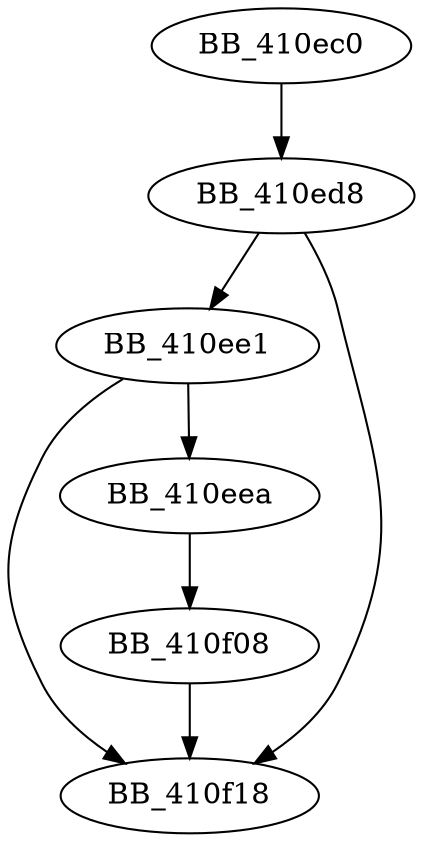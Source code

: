 DiGraph sub_410EC0{
BB_410ec0->BB_410ed8
BB_410ed8->BB_410ee1
BB_410ed8->BB_410f18
BB_410ee1->BB_410eea
BB_410ee1->BB_410f18
BB_410eea->BB_410f08
BB_410f08->BB_410f18
}
